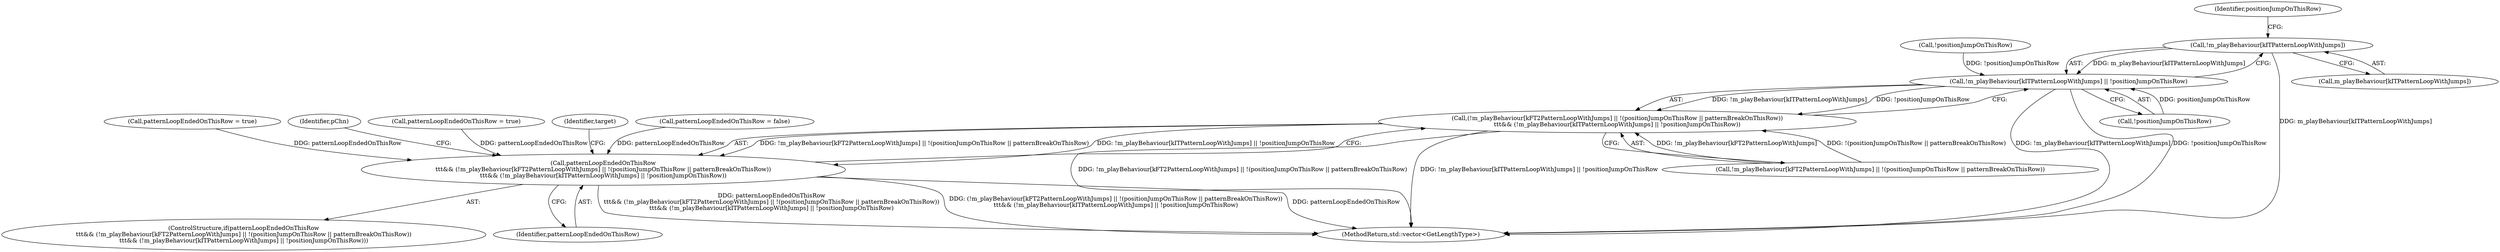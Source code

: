 digraph "0_openmpt_492022c7297ede682161d9c0ec2de15526424e76@array" {
"1003362" [label="(Call,!m_playBehaviour[kITPatternLoopWithJumps])"];
"1003361" [label="(Call,!m_playBehaviour[kITPatternLoopWithJumps] || !positionJumpOnThisRow)"];
"1003351" [label="(Call,(!m_playBehaviour[kFT2PatternLoopWithJumps] || !(positionJumpOnThisRow || patternBreakOnThisRow))\n\t\t\t&& (!m_playBehaviour[kITPatternLoopWithJumps] || !positionJumpOnThisRow))"];
"1003349" [label="(Call,patternLoopEndedOnThisRow\n\t\t\t&& (!m_playBehaviour[kFT2PatternLoopWithJumps] || !(positionJumpOnThisRow || patternBreakOnThisRow))\n\t\t\t&& (!m_playBehaviour[kITPatternLoopWithJumps] || !positionJumpOnThisRow))"];
"1001574" [label="(Call,patternLoopEndedOnThisRow = true)"];
"1001416" [label="(Call,!positionJumpOnThisRow)"];
"1003931" [label="(MethodReturn,std::vector<GetLengthType>)"];
"1003351" [label="(Call,(!m_playBehaviour[kFT2PatternLoopWithJumps] || !(positionJumpOnThisRow || patternBreakOnThisRow))\n\t\t\t&& (!m_playBehaviour[kITPatternLoopWithJumps] || !positionJumpOnThisRow))"];
"1003361" [label="(Call,!m_playBehaviour[kITPatternLoopWithJumps] || !positionJumpOnThisRow)"];
"1003366" [label="(Call,!positionJumpOnThisRow)"];
"1003371" [label="(Identifier,pChn)"];
"1003362" [label="(Call,!m_playBehaviour[kITPatternLoopWithJumps])"];
"1003348" [label="(ControlStructure,if(patternLoopEndedOnThisRow\n\t\t\t&& (!m_playBehaviour[kFT2PatternLoopWithJumps] || !(positionJumpOnThisRow || patternBreakOnThisRow))\n\t\t\t&& (!m_playBehaviour[kITPatternLoopWithJumps] || !positionJumpOnThisRow)))"];
"1003367" [label="(Identifier,positionJumpOnThisRow)"];
"1001681" [label="(Call,patternLoopEndedOnThisRow = true)"];
"1003350" [label="(Identifier,patternLoopEndedOnThisRow)"];
"1000356" [label="(Identifier,target)"];
"1003363" [label="(Call,m_playBehaviour[kITPatternLoopWithJumps])"];
"1000462" [label="(Call,patternLoopEndedOnThisRow = false)"];
"1003352" [label="(Call,!m_playBehaviour[kFT2PatternLoopWithJumps] || !(positionJumpOnThisRow || patternBreakOnThisRow))"];
"1003349" [label="(Call,patternLoopEndedOnThisRow\n\t\t\t&& (!m_playBehaviour[kFT2PatternLoopWithJumps] || !(positionJumpOnThisRow || patternBreakOnThisRow))\n\t\t\t&& (!m_playBehaviour[kITPatternLoopWithJumps] || !positionJumpOnThisRow))"];
"1003362" -> "1003361"  [label="AST: "];
"1003362" -> "1003363"  [label="CFG: "];
"1003363" -> "1003362"  [label="AST: "];
"1003367" -> "1003362"  [label="CFG: "];
"1003361" -> "1003362"  [label="CFG: "];
"1003362" -> "1003931"  [label="DDG: m_playBehaviour[kITPatternLoopWithJumps]"];
"1003362" -> "1003361"  [label="DDG: m_playBehaviour[kITPatternLoopWithJumps]"];
"1003361" -> "1003351"  [label="AST: "];
"1003361" -> "1003366"  [label="CFG: "];
"1003366" -> "1003361"  [label="AST: "];
"1003351" -> "1003361"  [label="CFG: "];
"1003361" -> "1003931"  [label="DDG: !m_playBehaviour[kITPatternLoopWithJumps]"];
"1003361" -> "1003931"  [label="DDG: !positionJumpOnThisRow"];
"1003361" -> "1003351"  [label="DDG: !m_playBehaviour[kITPatternLoopWithJumps]"];
"1003361" -> "1003351"  [label="DDG: !positionJumpOnThisRow"];
"1001416" -> "1003361"  [label="DDG: !positionJumpOnThisRow"];
"1003366" -> "1003361"  [label="DDG: positionJumpOnThisRow"];
"1003351" -> "1003349"  [label="AST: "];
"1003351" -> "1003352"  [label="CFG: "];
"1003352" -> "1003351"  [label="AST: "];
"1003349" -> "1003351"  [label="CFG: "];
"1003351" -> "1003931"  [label="DDG: !m_playBehaviour[kFT2PatternLoopWithJumps] || !(positionJumpOnThisRow || patternBreakOnThisRow)"];
"1003351" -> "1003931"  [label="DDG: !m_playBehaviour[kITPatternLoopWithJumps] || !positionJumpOnThisRow"];
"1003351" -> "1003349"  [label="DDG: !m_playBehaviour[kFT2PatternLoopWithJumps] || !(positionJumpOnThisRow || patternBreakOnThisRow)"];
"1003351" -> "1003349"  [label="DDG: !m_playBehaviour[kITPatternLoopWithJumps] || !positionJumpOnThisRow"];
"1003352" -> "1003351"  [label="DDG: !m_playBehaviour[kFT2PatternLoopWithJumps]"];
"1003352" -> "1003351"  [label="DDG: !(positionJumpOnThisRow || patternBreakOnThisRow)"];
"1003349" -> "1003348"  [label="AST: "];
"1003349" -> "1003350"  [label="CFG: "];
"1003350" -> "1003349"  [label="AST: "];
"1000356" -> "1003349"  [label="CFG: "];
"1003371" -> "1003349"  [label="CFG: "];
"1003349" -> "1003931"  [label="DDG: patternLoopEndedOnThisRow\n\t\t\t&& (!m_playBehaviour[kFT2PatternLoopWithJumps] || !(positionJumpOnThisRow || patternBreakOnThisRow))\n\t\t\t&& (!m_playBehaviour[kITPatternLoopWithJumps] || !positionJumpOnThisRow)"];
"1003349" -> "1003931"  [label="DDG: (!m_playBehaviour[kFT2PatternLoopWithJumps] || !(positionJumpOnThisRow || patternBreakOnThisRow))\n\t\t\t&& (!m_playBehaviour[kITPatternLoopWithJumps] || !positionJumpOnThisRow)"];
"1003349" -> "1003931"  [label="DDG: patternLoopEndedOnThisRow"];
"1001681" -> "1003349"  [label="DDG: patternLoopEndedOnThisRow"];
"1000462" -> "1003349"  [label="DDG: patternLoopEndedOnThisRow"];
"1001574" -> "1003349"  [label="DDG: patternLoopEndedOnThisRow"];
}
